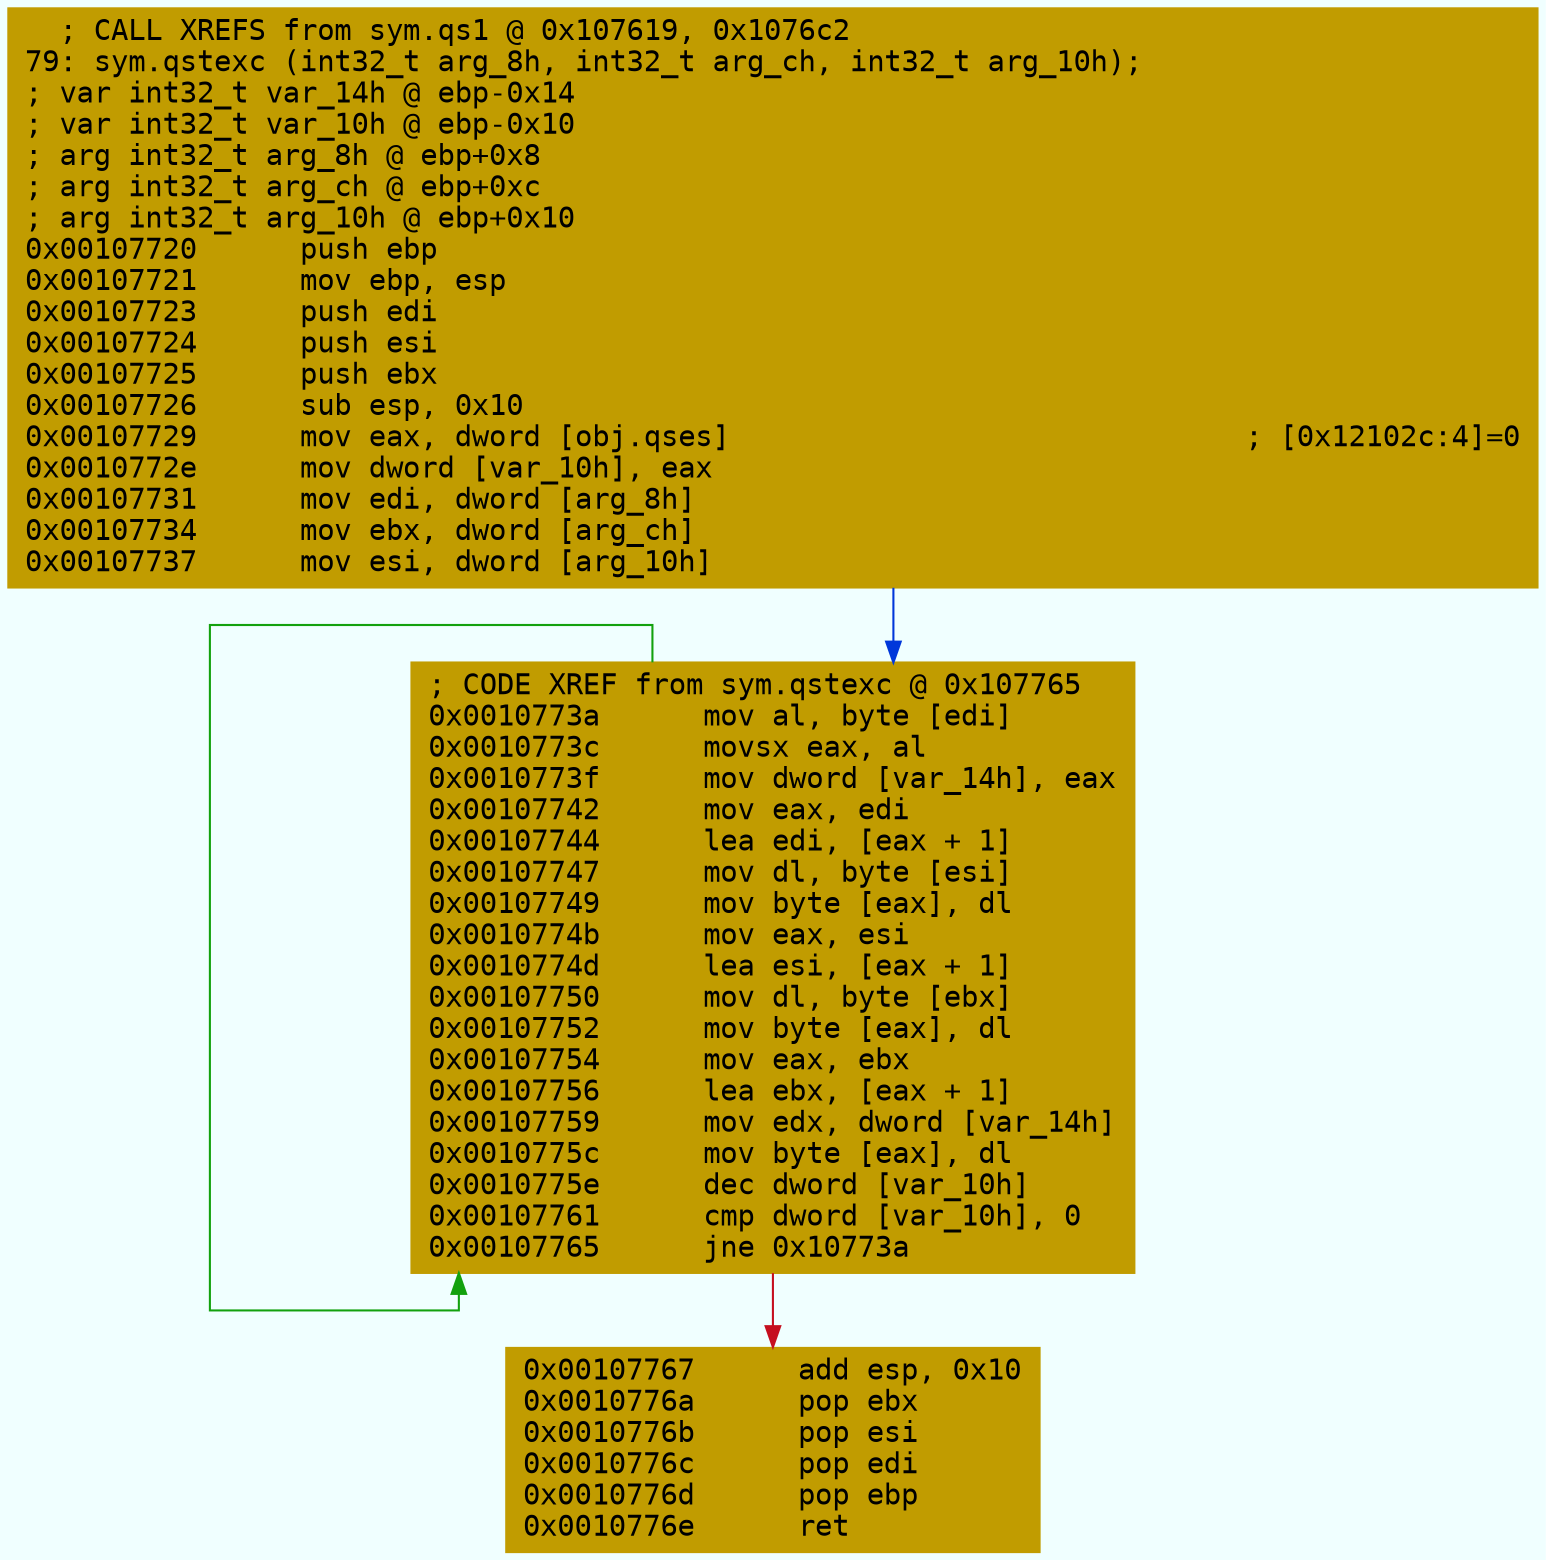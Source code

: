 digraph code {
	graph [bgcolor=azure fontsize=8 fontname="Courier" splines="ortho"];
	node [fillcolor=gray style=filled shape=box];
	edge [arrowhead="normal"];
	"0x00107720" [URL="sym.qstexc/0x00107720", fillcolor="#c19c00",color="#c19c00", fontname="Courier",label="  ; CALL XREFS from sym.qs1 @ 0x107619, 0x1076c2\l79: sym.qstexc (int32_t arg_8h, int32_t arg_ch, int32_t arg_10h);\l; var int32_t var_14h @ ebp-0x14\l; var int32_t var_10h @ ebp-0x10\l; arg int32_t arg_8h @ ebp+0x8\l; arg int32_t arg_ch @ ebp+0xc\l; arg int32_t arg_10h @ ebp+0x10\l0x00107720      push ebp\l0x00107721      mov ebp, esp\l0x00107723      push edi\l0x00107724      push esi\l0x00107725      push ebx\l0x00107726      sub esp, 0x10\l0x00107729      mov eax, dword [obj.qses]                              ; [0x12102c:4]=0\l0x0010772e      mov dword [var_10h], eax\l0x00107731      mov edi, dword [arg_8h]\l0x00107734      mov ebx, dword [arg_ch]\l0x00107737      mov esi, dword [arg_10h]\l"]
	"0x0010773a" [URL="sym.qstexc/0x0010773a", fillcolor="#c19c00",color="#c19c00", fontname="Courier",label="; CODE XREF from sym.qstexc @ 0x107765\l0x0010773a      mov al, byte [edi]\l0x0010773c      movsx eax, al\l0x0010773f      mov dword [var_14h], eax\l0x00107742      mov eax, edi\l0x00107744      lea edi, [eax + 1]\l0x00107747      mov dl, byte [esi]\l0x00107749      mov byte [eax], dl\l0x0010774b      mov eax, esi\l0x0010774d      lea esi, [eax + 1]\l0x00107750      mov dl, byte [ebx]\l0x00107752      mov byte [eax], dl\l0x00107754      mov eax, ebx\l0x00107756      lea ebx, [eax + 1]\l0x00107759      mov edx, dword [var_14h]\l0x0010775c      mov byte [eax], dl\l0x0010775e      dec dword [var_10h]\l0x00107761      cmp dword [var_10h], 0\l0x00107765      jne 0x10773a\l"]
	"0x00107767" [URL="sym.qstexc/0x00107767", fillcolor="#c19c00",color="#c19c00", fontname="Courier",label="0x00107767      add esp, 0x10\l0x0010776a      pop ebx\l0x0010776b      pop esi\l0x0010776c      pop edi\l0x0010776d      pop ebp\l0x0010776e      ret\l"]
        "0x00107720" -> "0x0010773a" [color="#0037da"];
        "0x0010773a" -> "0x0010773a" [color="#13a10e"];
        "0x0010773a" -> "0x00107767" [color="#c50f1f"];
}
